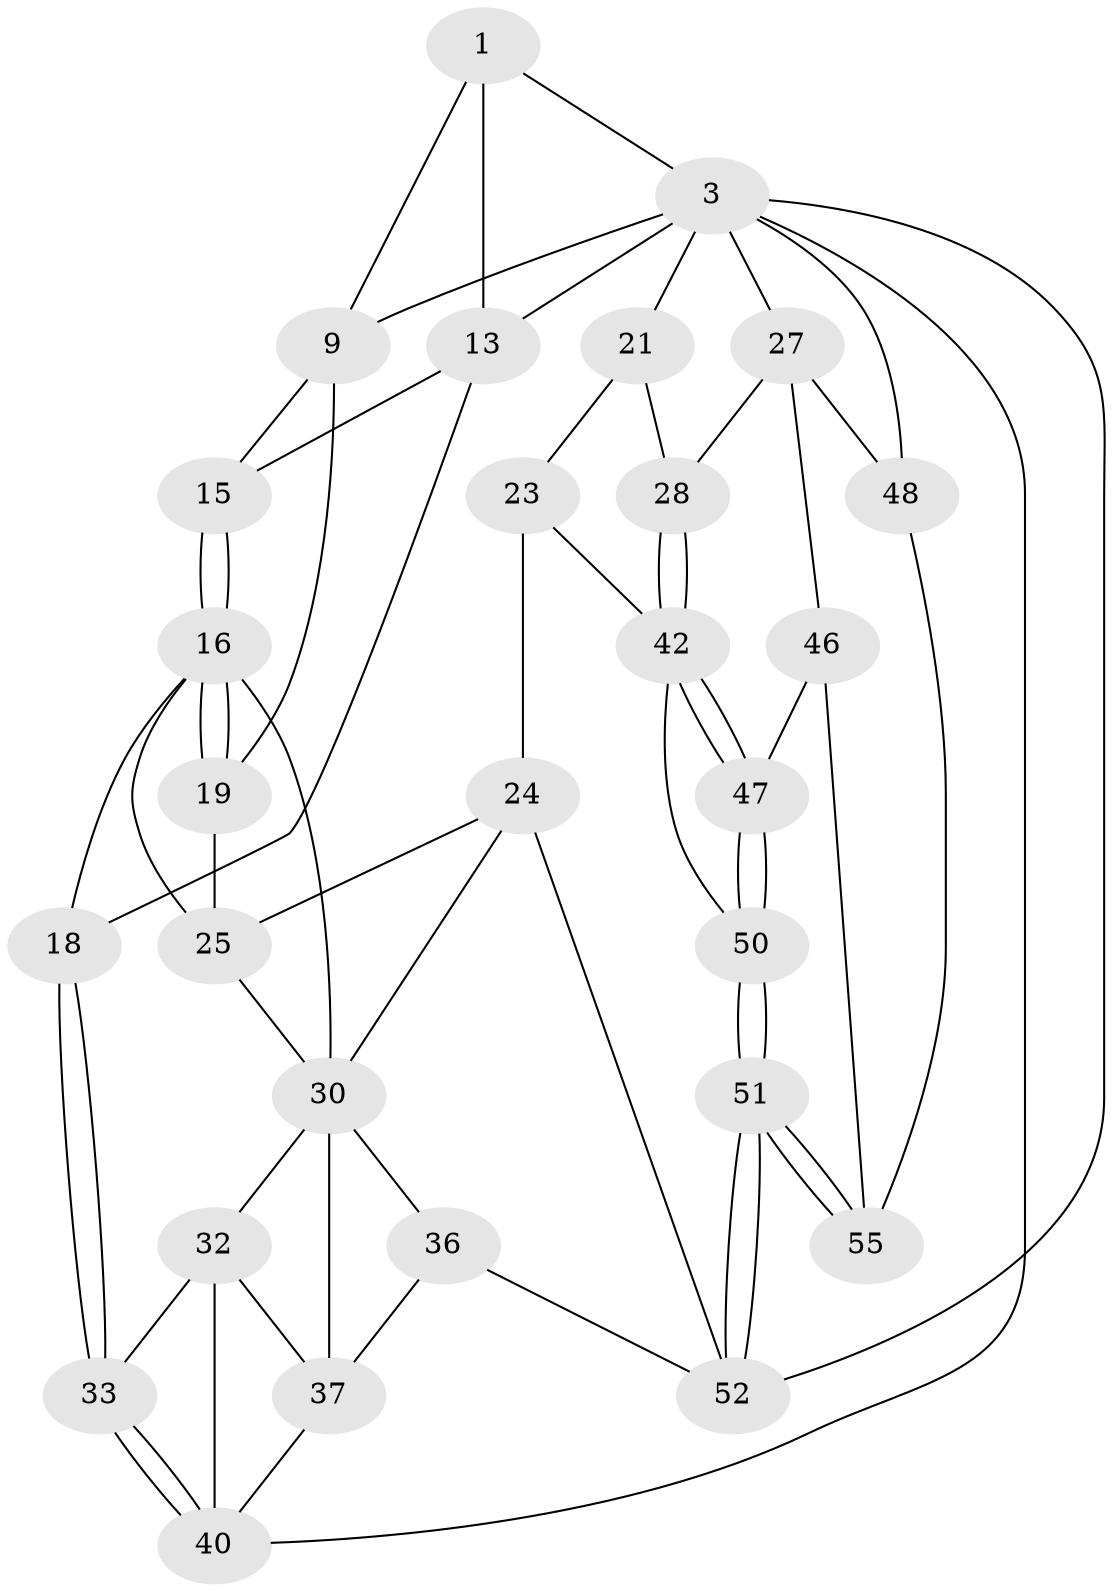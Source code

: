 // original degree distribution, {3: 0.03571428571428571, 4: 0.26785714285714285, 6: 0.23214285714285715, 5: 0.4642857142857143}
// Generated by graph-tools (version 1.1) at 2025/28/03/15/25 16:28:08]
// undirected, 28 vertices, 62 edges
graph export_dot {
graph [start="1"]
  node [color=gray90,style=filled];
  1 [pos="+0.253957159460072+0",super="+7+2"];
  3 [pos="+0.7157470817780965+0",super="+11+4"];
  9 [pos="+0.4149811459212825+0.17769546645737552",super="+10+12"];
  13 [pos="+0.09049368543005994+0.15025399744847298",super="+14"];
  15 [pos="+0.2974322368981452+0.20524197998151"];
  16 [pos="+0.18384438346042428+0.3544826368627365",super="+17"];
  18 [pos="+0+0.3854587397153022"];
  19 [pos="+0.5424618089128567+0.3816447537519172"];
  21 [pos="+0.7138167514131343+0.2782275269930629",super="+22"];
  23 [pos="+0.6935891856419425+0.6617947903420949"];
  24 [pos="+0.6522045230988464+0.6338256130613587",super="+44"];
  25 [pos="+0.5363387383848907+0.494764503998921",super="+26"];
  27 [pos="+1+0.5264566470822294",super="+45"];
  28 [pos="+0.8810171229888936+0.6234849763264305"];
  30 [pos="+0.22774624543812735+0.6189938069529023",super="+31+34"];
  32 [pos="+0.08112812163725633+0.6831617285960698",super="+39"];
  33 [pos="+0+0.454289602719312"];
  36 [pos="+0.3154293503130126+0.8477929820487305"];
  37 [pos="+0.22959571276523877+0.8356907019462722",super="+38"];
  40 [pos="+0+1",super="+49"];
  42 [pos="+0.8914822360607905+0.7520335175437042",super="+43"];
  46 [pos="+1+0.870786309755642"];
  47 [pos="+0.8968489512579639+0.7817636463706871"];
  48 [pos="+1+1",super="+56"];
  50 [pos="+0.7101035579433865+0.9141894593821184"];
  51 [pos="+0.6681909418058688+1"];
  52 [pos="+0.6639879451615419+1",super="+53"];
  55 [pos="+0.6721023497725468+1"];
  1 -- 13;
  1 -- 3 [weight=2];
  1 -- 9 [weight=2];
  3 -- 21 [weight=2];
  3 -- 9;
  3 -- 40;
  3 -- 13;
  3 -- 48 [weight=3];
  3 -- 52;
  3 -- 27;
  9 -- 15;
  9 -- 19;
  13 -- 15;
  13 -- 18;
  15 -- 16;
  15 -- 16;
  16 -- 19;
  16 -- 19;
  16 -- 18;
  16 -- 30;
  16 -- 25;
  18 -- 33;
  18 -- 33;
  19 -- 25;
  21 -- 28;
  21 -- 23;
  23 -- 24;
  23 -- 42;
  24 -- 25;
  24 -- 52;
  24 -- 30;
  25 -- 30;
  27 -- 28;
  27 -- 48;
  27 -- 46;
  28 -- 42;
  28 -- 42;
  30 -- 32;
  30 -- 37;
  30 -- 36;
  32 -- 33;
  32 -- 40;
  32 -- 37;
  33 -- 40;
  33 -- 40;
  36 -- 37;
  36 -- 52;
  37 -- 40;
  42 -- 47;
  42 -- 47;
  42 -- 50;
  46 -- 47;
  46 -- 55;
  47 -- 50;
  47 -- 50;
  48 -- 55;
  50 -- 51;
  50 -- 51;
  51 -- 52;
  51 -- 52;
  51 -- 55;
  51 -- 55;
}
